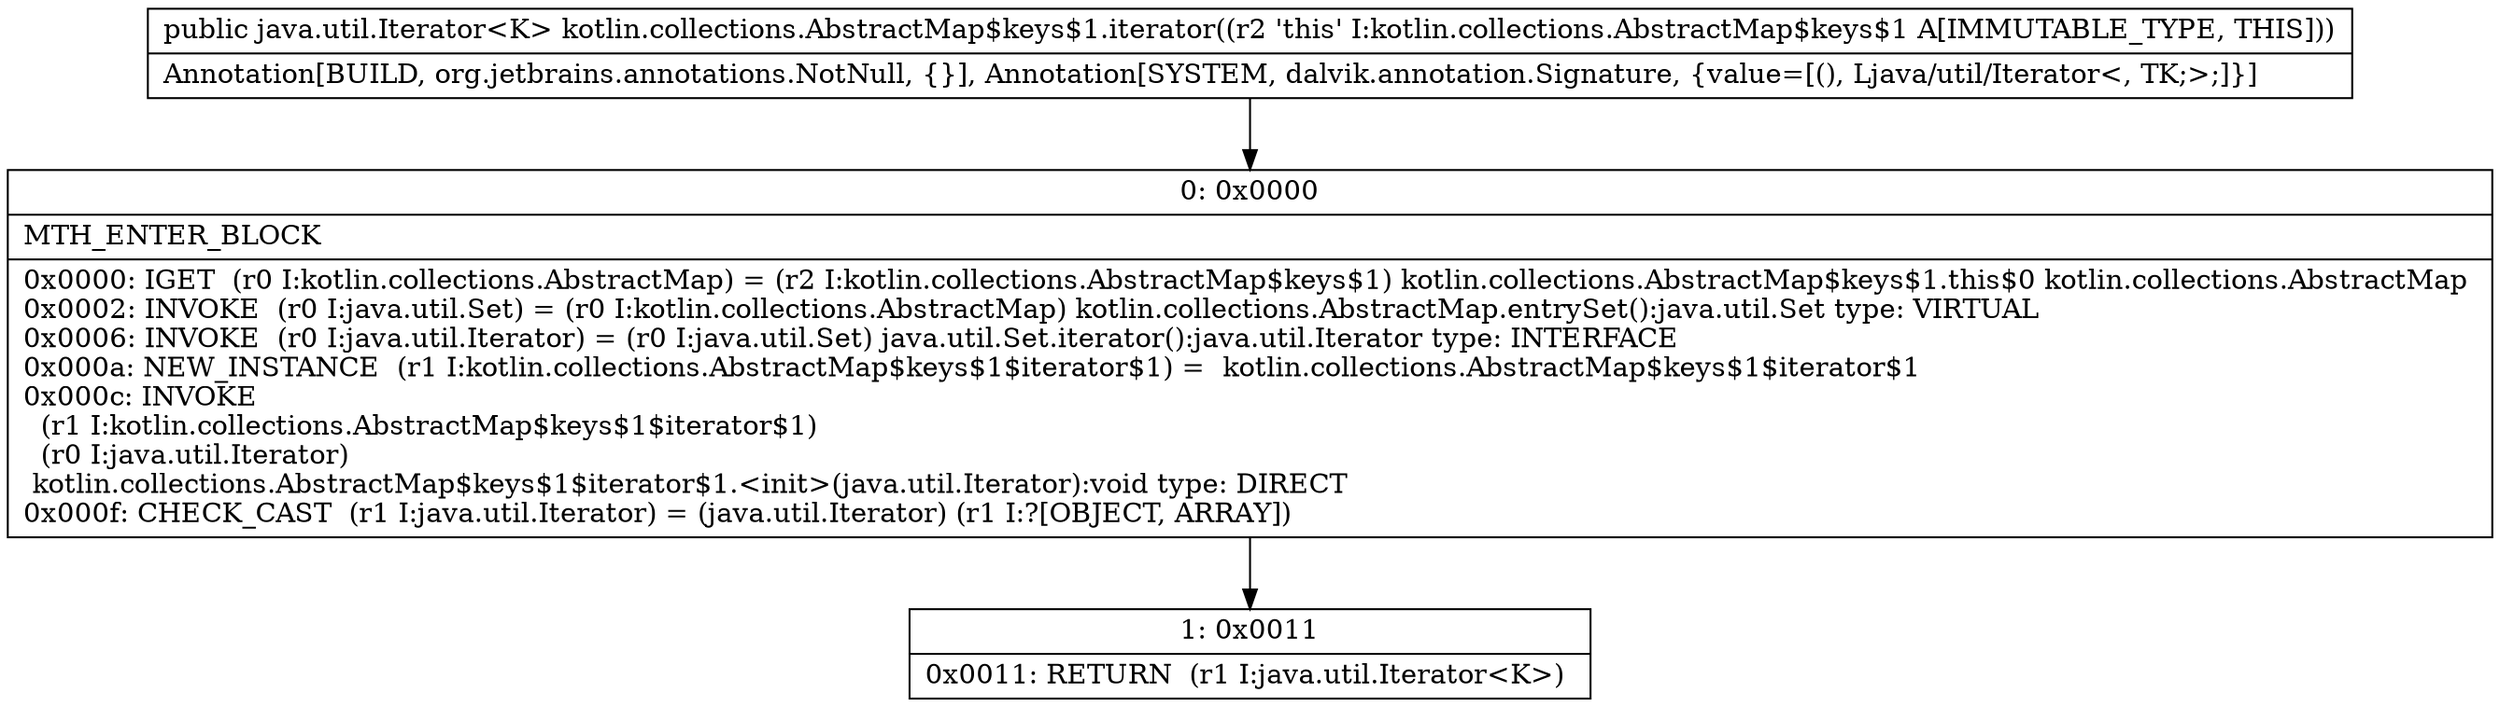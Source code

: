 digraph "CFG forkotlin.collections.AbstractMap$keys$1.iterator()Ljava\/util\/Iterator;" {
Node_0 [shape=record,label="{0\:\ 0x0000|MTH_ENTER_BLOCK\l|0x0000: IGET  (r0 I:kotlin.collections.AbstractMap) = (r2 I:kotlin.collections.AbstractMap$keys$1) kotlin.collections.AbstractMap$keys$1.this$0 kotlin.collections.AbstractMap \l0x0002: INVOKE  (r0 I:java.util.Set) = (r0 I:kotlin.collections.AbstractMap) kotlin.collections.AbstractMap.entrySet():java.util.Set type: VIRTUAL \l0x0006: INVOKE  (r0 I:java.util.Iterator) = (r0 I:java.util.Set) java.util.Set.iterator():java.util.Iterator type: INTERFACE \l0x000a: NEW_INSTANCE  (r1 I:kotlin.collections.AbstractMap$keys$1$iterator$1) =  kotlin.collections.AbstractMap$keys$1$iterator$1 \l0x000c: INVOKE  \l  (r1 I:kotlin.collections.AbstractMap$keys$1$iterator$1)\l  (r0 I:java.util.Iterator)\l kotlin.collections.AbstractMap$keys$1$iterator$1.\<init\>(java.util.Iterator):void type: DIRECT \l0x000f: CHECK_CAST  (r1 I:java.util.Iterator) = (java.util.Iterator) (r1 I:?[OBJECT, ARRAY]) \l}"];
Node_1 [shape=record,label="{1\:\ 0x0011|0x0011: RETURN  (r1 I:java.util.Iterator\<K\>) \l}"];
MethodNode[shape=record,label="{public java.util.Iterator\<K\> kotlin.collections.AbstractMap$keys$1.iterator((r2 'this' I:kotlin.collections.AbstractMap$keys$1 A[IMMUTABLE_TYPE, THIS]))  | Annotation[BUILD, org.jetbrains.annotations.NotNull, \{\}], Annotation[SYSTEM, dalvik.annotation.Signature, \{value=[(), Ljava\/util\/Iterator\<, TK;\>;]\}]\l}"];
MethodNode -> Node_0;
Node_0 -> Node_1;
}

